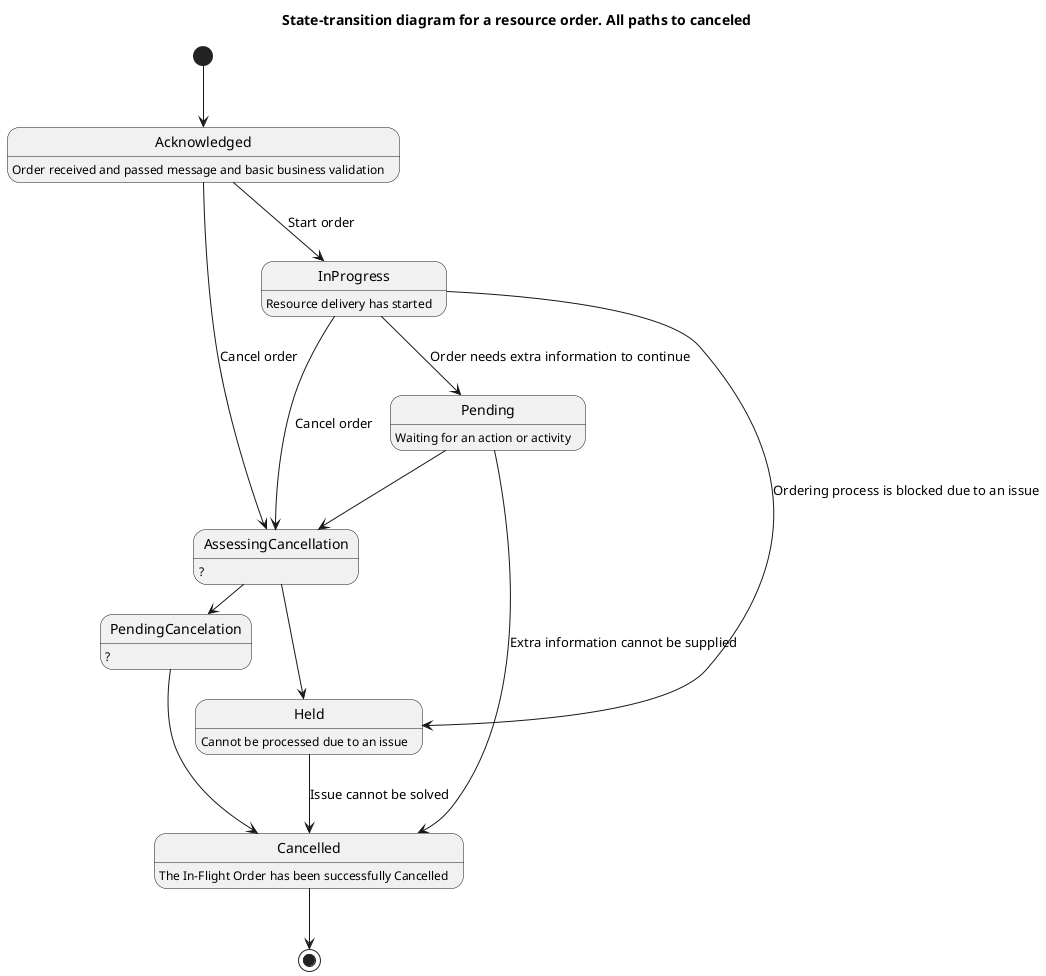 @startuml

title State-transition diagram for a resource order. All paths to canceled

Acknowledged: Order received and passed message and basic business validation
InProgress : Resource delivery has started
Pending: Waiting for an action or activity
Held: Cannot be processed due to an issue
Cancelled: The In-Flight Order has been successfully Cancelled
AssessingCancellation: ?
PendingCancelation : ?
[*] --> Acknowledged
Acknowledged --> InProgress : Start order
Acknowledged --> AssessingCancellation : Cancel order

AssessingCancellation -> PendingCancelation
PendingCancelation -> Cancelled



InProgress --> Pending: Order needs extra information to continue
InProgress --> AssessingCancellation: Cancel order

InProgress --> Held: Ordering process is blocked due to an issue
Held --> Cancelled: Issue cannot be solved

Pending --> Cancelled: Extra information cannot be supplied
Cancelled --> [*]

Pending --> AssessingCancellation

AssessingCancellation --> Held


@enduml